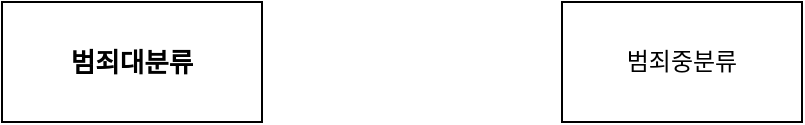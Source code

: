 <mxfile version="22.1.5" type="github">
  <diagram id="R2lEEEUBdFMjLlhIrx00" name="Page-1">
    <mxGraphModel dx="984" dy="671" grid="1" gridSize="10" guides="1" tooltips="1" connect="1" arrows="1" fold="1" page="1" pageScale="1" pageWidth="850" pageHeight="1100" math="0" shadow="0" extFonts="Permanent Marker^https://fonts.googleapis.com/css?family=Permanent+Marker">
      <root>
        <mxCell id="0" />
        <mxCell id="1" parent="0" />
        <mxCell id="Hqnh_3BRV2U7smzT3cMi-1" value="&lt;meta charset=&quot;utf-8&quot;&gt;&lt;b id=&quot;docs-internal-guid-4b5e2889-7fff-7dd5-3b8c-90923e8e9f7c&quot; style=&quot;font-weight:normal;&quot;&gt;&lt;span style=&quot;font-size: 10pt; font-family: Arial, sans-serif; color: rgb(0, 0, 0); background-color: transparent; font-weight: 700; font-style: normal; font-variant: normal; text-decoration: none; vertical-align: baseline;&quot;&gt;범죄대분류&lt;/span&gt;&lt;/b&gt;" style="rounded=0;whiteSpace=wrap;html=1;" vertex="1" parent="1">
          <mxGeometry x="330" y="140" width="130" height="60" as="geometry" />
        </mxCell>
        <mxCell id="Hqnh_3BRV2U7smzT3cMi-2" value="범죄중분류" style="rounded=0;whiteSpace=wrap;html=1;" vertex="1" parent="1">
          <mxGeometry x="610" y="140" width="120" height="60" as="geometry" />
        </mxCell>
      </root>
    </mxGraphModel>
  </diagram>
</mxfile>

